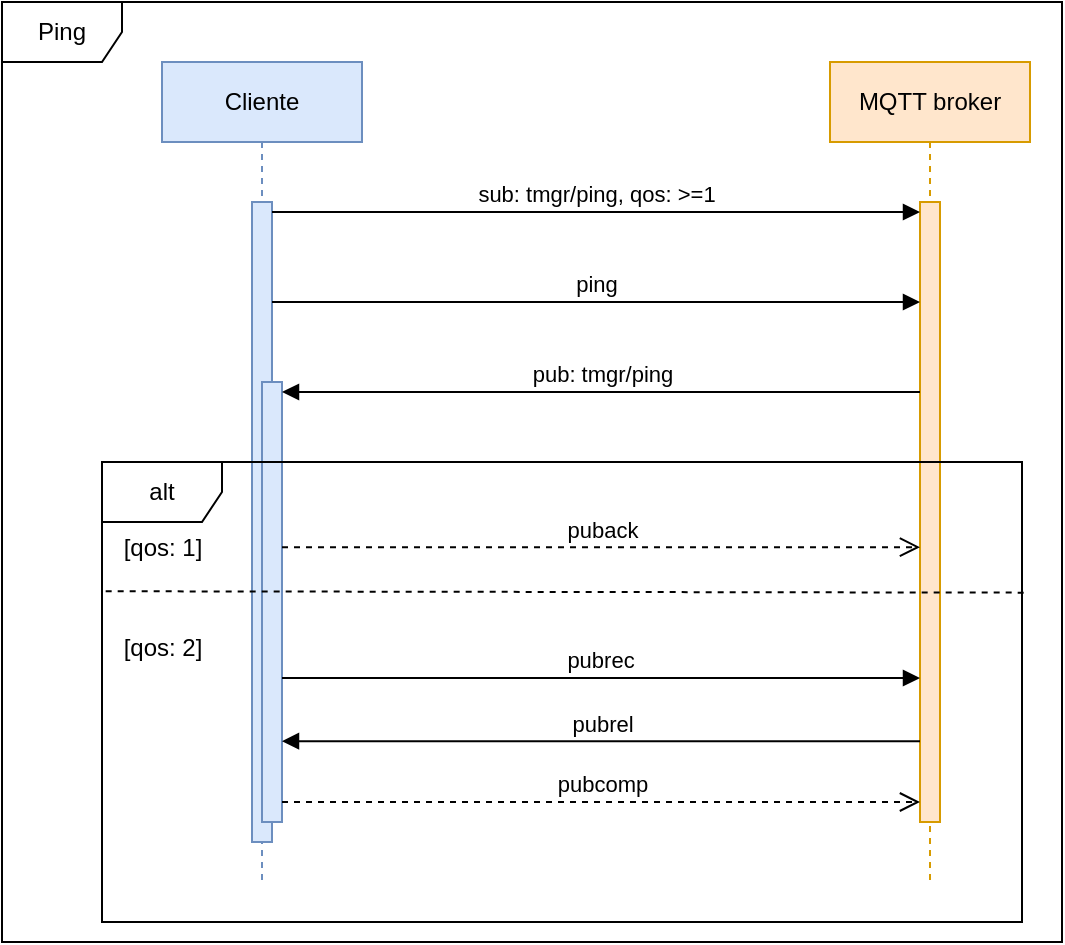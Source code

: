 <mxfile version="27.1.4">
  <diagram name="Página-1" id="c1nH3qmYjXsbv-IB5Y2F">
    <mxGraphModel dx="1188" dy="653" grid="1" gridSize="10" guides="1" tooltips="1" connect="1" arrows="1" fold="1" page="1" pageScale="1" pageWidth="827" pageHeight="1169" math="0" shadow="0">
      <root>
        <mxCell id="0" />
        <mxCell id="1" parent="0" />
        <mxCell id="Rl3pUVa1ZcTwZwLe64zG-1" value="Cliente" style="shape=umlLifeline;perimeter=lifelinePerimeter;whiteSpace=wrap;html=1;container=1;dropTarget=0;collapsible=0;recursiveResize=0;outlineConnect=0;portConstraint=eastwest;newEdgeStyle={&quot;curved&quot;:0,&quot;rounded&quot;:0};fillColor=#dae8fc;strokeColor=#6c8ebf;" vertex="1" parent="1">
          <mxGeometry x="140" y="60" width="100" height="410" as="geometry" />
        </mxCell>
        <mxCell id="Rl3pUVa1ZcTwZwLe64zG-6" value="" style="html=1;points=[[0,0,0,0,5],[0,1,0,0,-5],[1,0,0,0,5],[1,1,0,0,-5]];perimeter=orthogonalPerimeter;outlineConnect=0;targetShapes=umlLifeline;portConstraint=eastwest;newEdgeStyle={&quot;curved&quot;:0,&quot;rounded&quot;:0};fillColor=#dae8fc;strokeColor=#6c8ebf;" vertex="1" parent="Rl3pUVa1ZcTwZwLe64zG-1">
          <mxGeometry x="45" y="70" width="10" height="320" as="geometry" />
        </mxCell>
        <mxCell id="Rl3pUVa1ZcTwZwLe64zG-8" value="" style="html=1;points=[[0,0,0,0,5],[0,1,0,0,-5],[1,0,0,0,5],[1,1,0,0,-5]];perimeter=orthogonalPerimeter;outlineConnect=0;targetShapes=umlLifeline;portConstraint=eastwest;newEdgeStyle={&quot;curved&quot;:0,&quot;rounded&quot;:0};fillColor=#dae8fc;strokeColor=#6c8ebf;" vertex="1" parent="Rl3pUVa1ZcTwZwLe64zG-1">
          <mxGeometry x="50" y="160" width="10" height="220" as="geometry" />
        </mxCell>
        <mxCell id="Rl3pUVa1ZcTwZwLe64zG-2" value="MQTT broker" style="shape=umlLifeline;perimeter=lifelinePerimeter;whiteSpace=wrap;html=1;container=1;dropTarget=0;collapsible=0;recursiveResize=0;outlineConnect=0;portConstraint=eastwest;newEdgeStyle={&quot;curved&quot;:0,&quot;rounded&quot;:0};fillColor=#ffe6cc;strokeColor=#d79b00;" vertex="1" parent="1">
          <mxGeometry x="474" y="60" width="100" height="410" as="geometry" />
        </mxCell>
        <mxCell id="Rl3pUVa1ZcTwZwLe64zG-3" value="" style="html=1;points=[[0,0,0,0,5],[0,1,0,0,-5],[1,0,0,0,5],[1,1,0,0,-5]];perimeter=orthogonalPerimeter;outlineConnect=0;targetShapes=umlLifeline;portConstraint=eastwest;newEdgeStyle={&quot;curved&quot;:0,&quot;rounded&quot;:0};fillColor=#ffe6cc;strokeColor=#d79b00;" vertex="1" parent="Rl3pUVa1ZcTwZwLe64zG-2">
          <mxGeometry x="45" y="70" width="10" height="310" as="geometry" />
        </mxCell>
        <mxCell id="Rl3pUVa1ZcTwZwLe64zG-4" value="sub: tmgr/ping, qos: &amp;gt;=1" style="html=1;verticalAlign=bottom;endArrow=block;curved=0;rounded=0;entryX=0;entryY=0;entryDx=0;entryDy=5;" edge="1" target="Rl3pUVa1ZcTwZwLe64zG-3" parent="1" source="Rl3pUVa1ZcTwZwLe64zG-6">
          <mxGeometry x="-0.002" relative="1" as="geometry">
            <mxPoint x="300" y="125" as="sourcePoint" />
            <mxPoint as="offset" />
          </mxGeometry>
        </mxCell>
        <mxCell id="Rl3pUVa1ZcTwZwLe64zG-7" value="ping" style="html=1;verticalAlign=bottom;endArrow=block;curved=0;rounded=0;" edge="1" parent="1">
          <mxGeometry x="-0.002" relative="1" as="geometry">
            <mxPoint x="195" y="180" as="sourcePoint" />
            <mxPoint x="519" y="180" as="targetPoint" />
            <mxPoint as="offset" />
          </mxGeometry>
        </mxCell>
        <mxCell id="Rl3pUVa1ZcTwZwLe64zG-9" value="pub: tmgr/ping" style="html=1;verticalAlign=bottom;endArrow=block;curved=0;rounded=0;entryX=1;entryY=0;entryDx=0;entryDy=5;" edge="1" target="Rl3pUVa1ZcTwZwLe64zG-8" parent="1" source="Rl3pUVa1ZcTwZwLe64zG-3">
          <mxGeometry relative="1" as="geometry">
            <mxPoint x="320" y="235" as="sourcePoint" />
          </mxGeometry>
        </mxCell>
        <mxCell id="Rl3pUVa1ZcTwZwLe64zG-10" value="puback" style="html=1;verticalAlign=bottom;endArrow=open;dashed=1;endSize=8;curved=0;rounded=0;exitX=1;exitY=1;exitDx=0;exitDy=-5;" edge="1" parent="1">
          <mxGeometry relative="1" as="geometry">
            <mxPoint x="519" y="302.58" as="targetPoint" />
            <mxPoint x="200" y="302.58" as="sourcePoint" />
          </mxGeometry>
        </mxCell>
        <mxCell id="Rl3pUVa1ZcTwZwLe64zG-11" value="alt" style="shape=umlFrame;whiteSpace=wrap;html=1;pointerEvents=0;" vertex="1" parent="1">
          <mxGeometry x="110" y="260" width="460" height="230" as="geometry" />
        </mxCell>
        <mxCell id="Rl3pUVa1ZcTwZwLe64zG-14" value="" style="endArrow=none;dashed=1;html=1;rounded=0;exitX=0.004;exitY=0.281;exitDx=0;exitDy=0;exitPerimeter=0;entryX=1.004;entryY=0.284;entryDx=0;entryDy=0;entryPerimeter=0;" edge="1" parent="1" source="Rl3pUVa1ZcTwZwLe64zG-11" target="Rl3pUVa1ZcTwZwLe64zG-11">
          <mxGeometry width="50" height="50" relative="1" as="geometry">
            <mxPoint x="130.0" y="373.36" as="sourcePoint" />
            <mxPoint x="589.08" y="370.0" as="targetPoint" />
          </mxGeometry>
        </mxCell>
        <mxCell id="Rl3pUVa1ZcTwZwLe64zG-15" value="[qos: 1]" style="text;html=1;align=center;verticalAlign=middle;resizable=0;points=[];autosize=1;strokeColor=none;fillColor=none;" vertex="1" parent="1">
          <mxGeometry x="110" y="288" width="60" height="30" as="geometry" />
        </mxCell>
        <mxCell id="Rl3pUVa1ZcTwZwLe64zG-16" value="[qos: 2]" style="text;html=1;align=center;verticalAlign=middle;resizable=0;points=[];autosize=1;strokeColor=none;fillColor=none;" vertex="1" parent="1">
          <mxGeometry x="110" y="338" width="60" height="30" as="geometry" />
        </mxCell>
        <mxCell id="Rl3pUVa1ZcTwZwLe64zG-19" value="pubrec" style="html=1;verticalAlign=bottom;endArrow=block;curved=0;rounded=0;exitX=1;exitY=0.727;exitDx=0;exitDy=0;exitPerimeter=0;" edge="1" parent="1">
          <mxGeometry x="-0.002" relative="1" as="geometry">
            <mxPoint x="200" y="368.0" as="sourcePoint" />
            <mxPoint x="519" y="368.0" as="targetPoint" />
            <mxPoint as="offset" />
          </mxGeometry>
        </mxCell>
        <mxCell id="Rl3pUVa1ZcTwZwLe64zG-20" value="pubrel" style="html=1;verticalAlign=bottom;endArrow=block;curved=0;rounded=0;" edge="1" parent="1">
          <mxGeometry width="80" relative="1" as="geometry">
            <mxPoint x="519" y="399.58" as="sourcePoint" />
            <mxPoint x="200" y="399.58" as="targetPoint" />
          </mxGeometry>
        </mxCell>
        <mxCell id="Rl3pUVa1ZcTwZwLe64zG-21" value="pubcomp" style="html=1;verticalAlign=bottom;endArrow=open;dashed=1;endSize=8;curved=0;rounded=0;exitX=1;exitY=1;exitDx=0;exitDy=-5;" edge="1" parent="1">
          <mxGeometry relative="1" as="geometry">
            <mxPoint x="519" y="430" as="targetPoint" />
            <mxPoint x="200" y="430" as="sourcePoint" />
          </mxGeometry>
        </mxCell>
        <mxCell id="Rl3pUVa1ZcTwZwLe64zG-23" value="Ping" style="shape=umlFrame;whiteSpace=wrap;html=1;pointerEvents=0;" vertex="1" parent="1">
          <mxGeometry x="60" y="30" width="530" height="470" as="geometry" />
        </mxCell>
      </root>
    </mxGraphModel>
  </diagram>
</mxfile>

